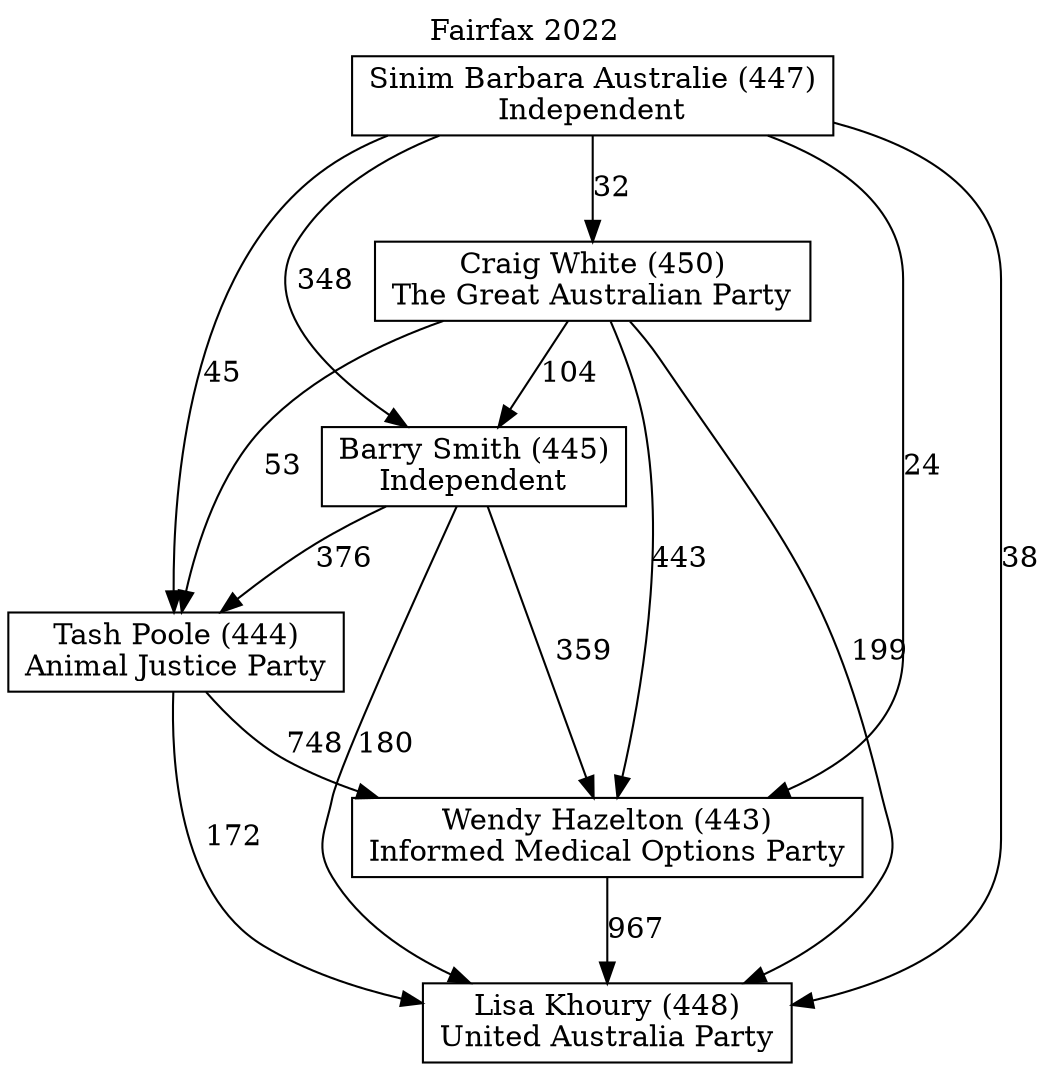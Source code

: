 // House preference flow
digraph "Lisa Khoury (448)_Fairfax_2022" {
	graph [label="Fairfax 2022" labelloc=t mclimit=10]
	node [shape=box]
	"Lisa Khoury (448)" [label="Lisa Khoury (448)
United Australia Party"]
	"Craig White (450)" [label="Craig White (450)
The Great Australian Party"]
	"Tash Poole (444)" [label="Tash Poole (444)
Animal Justice Party"]
	"Barry Smith (445)" [label="Barry Smith (445)
Independent"]
	"Sinim Barbara Australie (447)" [label="Sinim Barbara Australie (447)
Independent"]
	"Wendy Hazelton (443)" [label="Wendy Hazelton (443)
Informed Medical Options Party"]
	"Craig White (450)" -> "Tash Poole (444)" [label=53]
	"Sinim Barbara Australie (447)" -> "Lisa Khoury (448)" [label=38]
	"Barry Smith (445)" -> "Tash Poole (444)" [label=376]
	"Tash Poole (444)" -> "Lisa Khoury (448)" [label=172]
	"Sinim Barbara Australie (447)" -> "Craig White (450)" [label=32]
	"Tash Poole (444)" -> "Wendy Hazelton (443)" [label=748]
	"Sinim Barbara Australie (447)" -> "Tash Poole (444)" [label=45]
	"Barry Smith (445)" -> "Wendy Hazelton (443)" [label=359]
	"Wendy Hazelton (443)" -> "Lisa Khoury (448)" [label=967]
	"Barry Smith (445)" -> "Lisa Khoury (448)" [label=180]
	"Craig White (450)" -> "Lisa Khoury (448)" [label=199]
	"Sinim Barbara Australie (447)" -> "Wendy Hazelton (443)" [label=24]
	"Craig White (450)" -> "Barry Smith (445)" [label=104]
	"Sinim Barbara Australie (447)" -> "Barry Smith (445)" [label=348]
	"Craig White (450)" -> "Wendy Hazelton (443)" [label=443]
}
